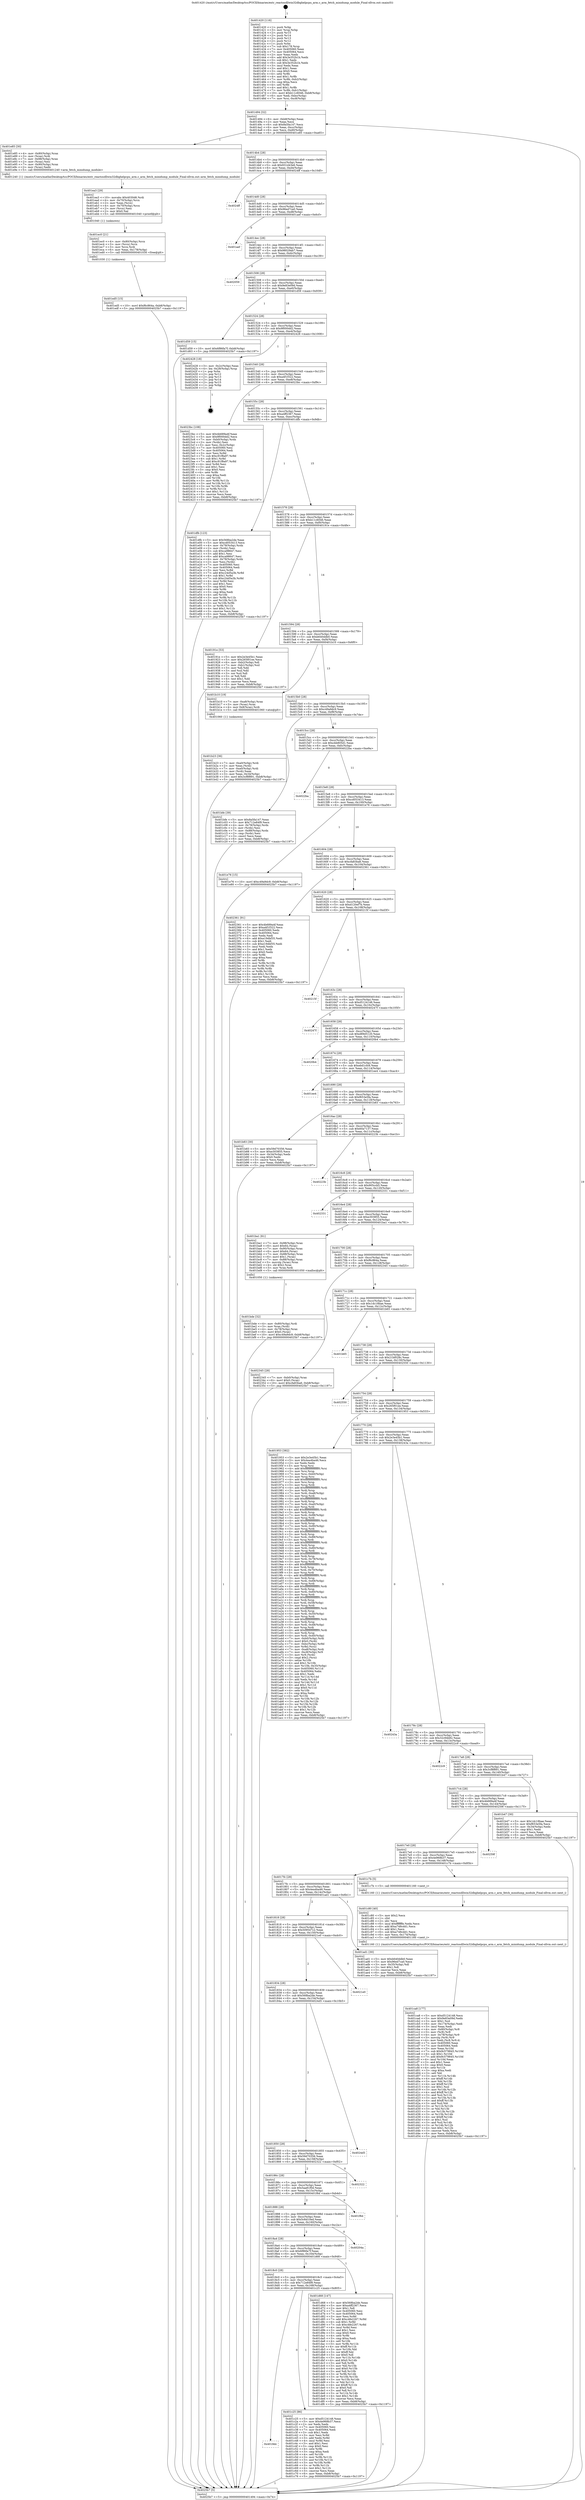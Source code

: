 digraph "0x401420" {
  label = "0x401420 (/mnt/c/Users/mathe/Desktop/tcc/POCII/binaries/extr_reactosdllwin32dbghelpcpu_arm.c_arm_fetch_minidump_module_Final-ollvm.out::main(0))"
  labelloc = "t"
  node[shape=record]

  Entry [label="",width=0.3,height=0.3,shape=circle,fillcolor=black,style=filled]
  "0x401494" [label="{
     0x401494 [32]\l
     | [instrs]\l
     &nbsp;&nbsp;0x401494 \<+6\>: mov -0xb8(%rbp),%eax\l
     &nbsp;&nbsp;0x40149a \<+2\>: mov %eax,%ecx\l
     &nbsp;&nbsp;0x40149c \<+6\>: sub $0x8a5fa147,%ecx\l
     &nbsp;&nbsp;0x4014a2 \<+6\>: mov %eax,-0xcc(%rbp)\l
     &nbsp;&nbsp;0x4014a8 \<+6\>: mov %ecx,-0xd0(%rbp)\l
     &nbsp;&nbsp;0x4014ae \<+6\>: je 0000000000401e85 \<main+0xa65\>\l
  }"]
  "0x401e85" [label="{
     0x401e85 [30]\l
     | [instrs]\l
     &nbsp;&nbsp;0x401e85 \<+4\>: mov -0x80(%rbp),%rax\l
     &nbsp;&nbsp;0x401e89 \<+3\>: mov (%rax),%rdi\l
     &nbsp;&nbsp;0x401e8c \<+7\>: mov -0x98(%rbp),%rax\l
     &nbsp;&nbsp;0x401e93 \<+2\>: mov (%rax),%esi\l
     &nbsp;&nbsp;0x401e95 \<+7\>: mov -0x90(%rbp),%rax\l
     &nbsp;&nbsp;0x401e9c \<+2\>: mov (%rax),%edx\l
     &nbsp;&nbsp;0x401e9e \<+5\>: call 0000000000401240 \<arm_fetch_minidump_module\>\l
     | [calls]\l
     &nbsp;&nbsp;0x401240 \{1\} (/mnt/c/Users/mathe/Desktop/tcc/POCII/binaries/extr_reactosdllwin32dbghelpcpu_arm.c_arm_fetch_minidump_module_Final-ollvm.out::arm_fetch_minidump_module)\l
  }"]
  "0x4014b4" [label="{
     0x4014b4 [28]\l
     | [instrs]\l
     &nbsp;&nbsp;0x4014b4 \<+5\>: jmp 00000000004014b9 \<main+0x99\>\l
     &nbsp;&nbsp;0x4014b9 \<+6\>: mov -0xcc(%rbp),%eax\l
     &nbsp;&nbsp;0x4014bf \<+5\>: sub $0x931d43e6,%eax\l
     &nbsp;&nbsp;0x4014c4 \<+6\>: mov %eax,-0xd4(%rbp)\l
     &nbsp;&nbsp;0x4014ca \<+6\>: je 00000000004024ff \<main+0x10df\>\l
  }"]
  Exit [label="",width=0.3,height=0.3,shape=circle,fillcolor=black,style=filled,peripheries=2]
  "0x4024ff" [label="{
     0x4024ff\l
  }", style=dashed]
  "0x4014d0" [label="{
     0x4014d0 [28]\l
     | [instrs]\l
     &nbsp;&nbsp;0x4014d0 \<+5\>: jmp 00000000004014d5 \<main+0xb5\>\l
     &nbsp;&nbsp;0x4014d5 \<+6\>: mov -0xcc(%rbp),%eax\l
     &nbsp;&nbsp;0x4014db \<+5\>: sub $0x96ed7ca0,%eax\l
     &nbsp;&nbsp;0x4014e0 \<+6\>: mov %eax,-0xd8(%rbp)\l
     &nbsp;&nbsp;0x4014e6 \<+6\>: je 0000000000401aef \<main+0x6cf\>\l
  }"]
  "0x401ed5" [label="{
     0x401ed5 [15]\l
     | [instrs]\l
     &nbsp;&nbsp;0x401ed5 \<+10\>: movl $0xf6c864a,-0xb8(%rbp)\l
     &nbsp;&nbsp;0x401edf \<+5\>: jmp 00000000004025b7 \<main+0x1197\>\l
  }"]
  "0x401aef" [label="{
     0x401aef\l
  }", style=dashed]
  "0x4014ec" [label="{
     0x4014ec [28]\l
     | [instrs]\l
     &nbsp;&nbsp;0x4014ec \<+5\>: jmp 00000000004014f1 \<main+0xd1\>\l
     &nbsp;&nbsp;0x4014f1 \<+6\>: mov -0xcc(%rbp),%eax\l
     &nbsp;&nbsp;0x4014f7 \<+5\>: sub $0x98029ab7,%eax\l
     &nbsp;&nbsp;0x4014fc \<+6\>: mov %eax,-0xdc(%rbp)\l
     &nbsp;&nbsp;0x401502 \<+6\>: je 0000000000402059 \<main+0xc39\>\l
  }"]
  "0x401ec0" [label="{
     0x401ec0 [21]\l
     | [instrs]\l
     &nbsp;&nbsp;0x401ec0 \<+4\>: mov -0x80(%rbp),%rcx\l
     &nbsp;&nbsp;0x401ec4 \<+3\>: mov (%rcx),%rcx\l
     &nbsp;&nbsp;0x401ec7 \<+3\>: mov %rcx,%rdi\l
     &nbsp;&nbsp;0x401eca \<+6\>: mov %eax,-0x178(%rbp)\l
     &nbsp;&nbsp;0x401ed0 \<+5\>: call 0000000000401030 \<free@plt\>\l
     | [calls]\l
     &nbsp;&nbsp;0x401030 \{1\} (unknown)\l
  }"]
  "0x402059" [label="{
     0x402059\l
  }", style=dashed]
  "0x401508" [label="{
     0x401508 [28]\l
     | [instrs]\l
     &nbsp;&nbsp;0x401508 \<+5\>: jmp 000000000040150d \<main+0xed\>\l
     &nbsp;&nbsp;0x40150d \<+6\>: mov -0xcc(%rbp),%eax\l
     &nbsp;&nbsp;0x401513 \<+5\>: sub $0x9e83e09d,%eax\l
     &nbsp;&nbsp;0x401518 \<+6\>: mov %eax,-0xe0(%rbp)\l
     &nbsp;&nbsp;0x40151e \<+6\>: je 0000000000401d59 \<main+0x939\>\l
  }"]
  "0x401ea3" [label="{
     0x401ea3 [29]\l
     | [instrs]\l
     &nbsp;&nbsp;0x401ea3 \<+10\>: movabs $0x4030d6,%rdi\l
     &nbsp;&nbsp;0x401ead \<+4\>: mov -0x70(%rbp),%rcx\l
     &nbsp;&nbsp;0x401eb1 \<+2\>: mov %eax,(%rcx)\l
     &nbsp;&nbsp;0x401eb3 \<+4\>: mov -0x70(%rbp),%rcx\l
     &nbsp;&nbsp;0x401eb7 \<+2\>: mov (%rcx),%esi\l
     &nbsp;&nbsp;0x401eb9 \<+2\>: mov $0x0,%al\l
     &nbsp;&nbsp;0x401ebb \<+5\>: call 0000000000401040 \<printf@plt\>\l
     | [calls]\l
     &nbsp;&nbsp;0x401040 \{1\} (unknown)\l
  }"]
  "0x401d59" [label="{
     0x401d59 [15]\l
     | [instrs]\l
     &nbsp;&nbsp;0x401d59 \<+10\>: movl $0x6f86fa7f,-0xb8(%rbp)\l
     &nbsp;&nbsp;0x401d63 \<+5\>: jmp 00000000004025b7 \<main+0x1197\>\l
  }"]
  "0x401524" [label="{
     0x401524 [28]\l
     | [instrs]\l
     &nbsp;&nbsp;0x401524 \<+5\>: jmp 0000000000401529 \<main+0x109\>\l
     &nbsp;&nbsp;0x401529 \<+6\>: mov -0xcc(%rbp),%eax\l
     &nbsp;&nbsp;0x40152f \<+5\>: sub $0x9f000dd2,%eax\l
     &nbsp;&nbsp;0x401534 \<+6\>: mov %eax,-0xe4(%rbp)\l
     &nbsp;&nbsp;0x40153a \<+6\>: je 0000000000402428 \<main+0x1008\>\l
  }"]
  "0x401ca8" [label="{
     0x401ca8 [177]\l
     | [instrs]\l
     &nbsp;&nbsp;0x401ca8 \<+5\>: mov $0xd5124148,%ecx\l
     &nbsp;&nbsp;0x401cad \<+5\>: mov $0x9e83e09d,%edx\l
     &nbsp;&nbsp;0x401cb2 \<+3\>: mov $0x1,%sil\l
     &nbsp;&nbsp;0x401cb5 \<+6\>: mov -0x174(%rbp),%edi\l
     &nbsp;&nbsp;0x401cbb \<+3\>: imul %eax,%edi\l
     &nbsp;&nbsp;0x401cbe \<+4\>: mov -0x80(%rbp),%r8\l
     &nbsp;&nbsp;0x401cc2 \<+3\>: mov (%r8),%r8\l
     &nbsp;&nbsp;0x401cc5 \<+4\>: mov -0x78(%rbp),%r9\l
     &nbsp;&nbsp;0x401cc9 \<+3\>: movslq (%r9),%r9\l
     &nbsp;&nbsp;0x401ccc \<+4\>: mov %edi,(%r8,%r9,4)\l
     &nbsp;&nbsp;0x401cd0 \<+7\>: mov 0x405060,%eax\l
     &nbsp;&nbsp;0x401cd7 \<+7\>: mov 0x405064,%edi\l
     &nbsp;&nbsp;0x401cde \<+3\>: mov %eax,%r10d\l
     &nbsp;&nbsp;0x401ce1 \<+7\>: sub $0x9c579845,%r10d\l
     &nbsp;&nbsp;0x401ce8 \<+4\>: sub $0x1,%r10d\l
     &nbsp;&nbsp;0x401cec \<+7\>: add $0x9c579845,%r10d\l
     &nbsp;&nbsp;0x401cf3 \<+4\>: imul %r10d,%eax\l
     &nbsp;&nbsp;0x401cf7 \<+3\>: and $0x1,%eax\l
     &nbsp;&nbsp;0x401cfa \<+3\>: cmp $0x0,%eax\l
     &nbsp;&nbsp;0x401cfd \<+4\>: sete %r11b\l
     &nbsp;&nbsp;0x401d01 \<+3\>: cmp $0xa,%edi\l
     &nbsp;&nbsp;0x401d04 \<+3\>: setl %bl\l
     &nbsp;&nbsp;0x401d07 \<+3\>: mov %r11b,%r14b\l
     &nbsp;&nbsp;0x401d0a \<+4\>: xor $0xff,%r14b\l
     &nbsp;&nbsp;0x401d0e \<+3\>: mov %bl,%r15b\l
     &nbsp;&nbsp;0x401d11 \<+4\>: xor $0xff,%r15b\l
     &nbsp;&nbsp;0x401d15 \<+4\>: xor $0x1,%sil\l
     &nbsp;&nbsp;0x401d19 \<+3\>: mov %r14b,%r12b\l
     &nbsp;&nbsp;0x401d1c \<+4\>: and $0xff,%r12b\l
     &nbsp;&nbsp;0x401d20 \<+3\>: and %sil,%r11b\l
     &nbsp;&nbsp;0x401d23 \<+3\>: mov %r15b,%r13b\l
     &nbsp;&nbsp;0x401d26 \<+4\>: and $0xff,%r13b\l
     &nbsp;&nbsp;0x401d2a \<+3\>: and %sil,%bl\l
     &nbsp;&nbsp;0x401d2d \<+3\>: or %r11b,%r12b\l
     &nbsp;&nbsp;0x401d30 \<+3\>: or %bl,%r13b\l
     &nbsp;&nbsp;0x401d33 \<+3\>: xor %r13b,%r12b\l
     &nbsp;&nbsp;0x401d36 \<+3\>: or %r15b,%r14b\l
     &nbsp;&nbsp;0x401d39 \<+4\>: xor $0xff,%r14b\l
     &nbsp;&nbsp;0x401d3d \<+4\>: or $0x1,%sil\l
     &nbsp;&nbsp;0x401d41 \<+3\>: and %sil,%r14b\l
     &nbsp;&nbsp;0x401d44 \<+3\>: or %r14b,%r12b\l
     &nbsp;&nbsp;0x401d47 \<+4\>: test $0x1,%r12b\l
     &nbsp;&nbsp;0x401d4b \<+3\>: cmovne %edx,%ecx\l
     &nbsp;&nbsp;0x401d4e \<+6\>: mov %ecx,-0xb8(%rbp)\l
     &nbsp;&nbsp;0x401d54 \<+5\>: jmp 00000000004025b7 \<main+0x1197\>\l
  }"]
  "0x402428" [label="{
     0x402428 [18]\l
     | [instrs]\l
     &nbsp;&nbsp;0x402428 \<+3\>: mov -0x2c(%rbp),%eax\l
     &nbsp;&nbsp;0x40242b \<+4\>: lea -0x28(%rbp),%rsp\l
     &nbsp;&nbsp;0x40242f \<+1\>: pop %rbx\l
     &nbsp;&nbsp;0x402430 \<+2\>: pop %r12\l
     &nbsp;&nbsp;0x402432 \<+2\>: pop %r13\l
     &nbsp;&nbsp;0x402434 \<+2\>: pop %r14\l
     &nbsp;&nbsp;0x402436 \<+2\>: pop %r15\l
     &nbsp;&nbsp;0x402438 \<+1\>: pop %rbp\l
     &nbsp;&nbsp;0x402439 \<+1\>: ret\l
  }"]
  "0x401540" [label="{
     0x401540 [28]\l
     | [instrs]\l
     &nbsp;&nbsp;0x401540 \<+5\>: jmp 0000000000401545 \<main+0x125\>\l
     &nbsp;&nbsp;0x401545 \<+6\>: mov -0xcc(%rbp),%eax\l
     &nbsp;&nbsp;0x40154b \<+5\>: sub $0xa4f1f322,%eax\l
     &nbsp;&nbsp;0x401550 \<+6\>: mov %eax,-0xe8(%rbp)\l
     &nbsp;&nbsp;0x401556 \<+6\>: je 00000000004023bc \<main+0xf9c\>\l
  }"]
  "0x401c80" [label="{
     0x401c80 [40]\l
     | [instrs]\l
     &nbsp;&nbsp;0x401c80 \<+5\>: mov $0x2,%ecx\l
     &nbsp;&nbsp;0x401c85 \<+1\>: cltd\l
     &nbsp;&nbsp;0x401c86 \<+2\>: idiv %ecx\l
     &nbsp;&nbsp;0x401c88 \<+6\>: imul $0xfffffffe,%edx,%ecx\l
     &nbsp;&nbsp;0x401c8e \<+6\>: add $0xa748cdd1,%ecx\l
     &nbsp;&nbsp;0x401c94 \<+3\>: add $0x1,%ecx\l
     &nbsp;&nbsp;0x401c97 \<+6\>: sub $0xa748cdd1,%ecx\l
     &nbsp;&nbsp;0x401c9d \<+6\>: mov %ecx,-0x174(%rbp)\l
     &nbsp;&nbsp;0x401ca3 \<+5\>: call 0000000000401160 \<next_i\>\l
     | [calls]\l
     &nbsp;&nbsp;0x401160 \{1\} (/mnt/c/Users/mathe/Desktop/tcc/POCII/binaries/extr_reactosdllwin32dbghelpcpu_arm.c_arm_fetch_minidump_module_Final-ollvm.out::next_i)\l
  }"]
  "0x4023bc" [label="{
     0x4023bc [108]\l
     | [instrs]\l
     &nbsp;&nbsp;0x4023bc \<+5\>: mov $0x4b689a4f,%eax\l
     &nbsp;&nbsp;0x4023c1 \<+5\>: mov $0x9f000dd2,%ecx\l
     &nbsp;&nbsp;0x4023c6 \<+7\>: mov -0xb0(%rbp),%rdx\l
     &nbsp;&nbsp;0x4023cd \<+2\>: mov (%rdx),%esi\l
     &nbsp;&nbsp;0x4023cf \<+3\>: mov %esi,-0x2c(%rbp)\l
     &nbsp;&nbsp;0x4023d2 \<+7\>: mov 0x405060,%esi\l
     &nbsp;&nbsp;0x4023d9 \<+7\>: mov 0x405064,%edi\l
     &nbsp;&nbsp;0x4023e0 \<+3\>: mov %esi,%r8d\l
     &nbsp;&nbsp;0x4023e3 \<+7\>: sub $0xc91f8a97,%r8d\l
     &nbsp;&nbsp;0x4023ea \<+4\>: sub $0x1,%r8d\l
     &nbsp;&nbsp;0x4023ee \<+7\>: add $0xc91f8a97,%r8d\l
     &nbsp;&nbsp;0x4023f5 \<+4\>: imul %r8d,%esi\l
     &nbsp;&nbsp;0x4023f9 \<+3\>: and $0x1,%esi\l
     &nbsp;&nbsp;0x4023fc \<+3\>: cmp $0x0,%esi\l
     &nbsp;&nbsp;0x4023ff \<+4\>: sete %r9b\l
     &nbsp;&nbsp;0x402403 \<+3\>: cmp $0xa,%edi\l
     &nbsp;&nbsp;0x402406 \<+4\>: setl %r10b\l
     &nbsp;&nbsp;0x40240a \<+3\>: mov %r9b,%r11b\l
     &nbsp;&nbsp;0x40240d \<+3\>: and %r10b,%r11b\l
     &nbsp;&nbsp;0x402410 \<+3\>: xor %r10b,%r9b\l
     &nbsp;&nbsp;0x402413 \<+3\>: or %r9b,%r11b\l
     &nbsp;&nbsp;0x402416 \<+4\>: test $0x1,%r11b\l
     &nbsp;&nbsp;0x40241a \<+3\>: cmovne %ecx,%eax\l
     &nbsp;&nbsp;0x40241d \<+6\>: mov %eax,-0xb8(%rbp)\l
     &nbsp;&nbsp;0x402423 \<+5\>: jmp 00000000004025b7 \<main+0x1197\>\l
  }"]
  "0x40155c" [label="{
     0x40155c [28]\l
     | [instrs]\l
     &nbsp;&nbsp;0x40155c \<+5\>: jmp 0000000000401561 \<main+0x141\>\l
     &nbsp;&nbsp;0x401561 \<+6\>: mov -0xcc(%rbp),%eax\l
     &nbsp;&nbsp;0x401567 \<+5\>: sub $0xa4ff2367,%eax\l
     &nbsp;&nbsp;0x40156c \<+6\>: mov %eax,-0xec(%rbp)\l
     &nbsp;&nbsp;0x401572 \<+6\>: je 0000000000401dfb \<main+0x9db\>\l
  }"]
  "0x4018dc" [label="{
     0x4018dc\l
  }", style=dashed]
  "0x401dfb" [label="{
     0x401dfb [123]\l
     | [instrs]\l
     &nbsp;&nbsp;0x401dfb \<+5\>: mov $0x568ba2de,%eax\l
     &nbsp;&nbsp;0x401e00 \<+5\>: mov $0xcd053413,%ecx\l
     &nbsp;&nbsp;0x401e05 \<+4\>: mov -0x78(%rbp),%rdx\l
     &nbsp;&nbsp;0x401e09 \<+2\>: mov (%rdx),%esi\l
     &nbsp;&nbsp;0x401e0b \<+6\>: sub $0xca98647,%esi\l
     &nbsp;&nbsp;0x401e11 \<+3\>: add $0x1,%esi\l
     &nbsp;&nbsp;0x401e14 \<+6\>: add $0xca98647,%esi\l
     &nbsp;&nbsp;0x401e1a \<+4\>: mov -0x78(%rbp),%rdx\l
     &nbsp;&nbsp;0x401e1e \<+2\>: mov %esi,(%rdx)\l
     &nbsp;&nbsp;0x401e20 \<+7\>: mov 0x405060,%esi\l
     &nbsp;&nbsp;0x401e27 \<+7\>: mov 0x405064,%edi\l
     &nbsp;&nbsp;0x401e2e \<+3\>: mov %esi,%r8d\l
     &nbsp;&nbsp;0x401e31 \<+7\>: add $0xc24d5a3b,%r8d\l
     &nbsp;&nbsp;0x401e38 \<+4\>: sub $0x1,%r8d\l
     &nbsp;&nbsp;0x401e3c \<+7\>: sub $0xc24d5a3b,%r8d\l
     &nbsp;&nbsp;0x401e43 \<+4\>: imul %r8d,%esi\l
     &nbsp;&nbsp;0x401e47 \<+3\>: and $0x1,%esi\l
     &nbsp;&nbsp;0x401e4a \<+3\>: cmp $0x0,%esi\l
     &nbsp;&nbsp;0x401e4d \<+4\>: sete %r9b\l
     &nbsp;&nbsp;0x401e51 \<+3\>: cmp $0xa,%edi\l
     &nbsp;&nbsp;0x401e54 \<+4\>: setl %r10b\l
     &nbsp;&nbsp;0x401e58 \<+3\>: mov %r9b,%r11b\l
     &nbsp;&nbsp;0x401e5b \<+3\>: and %r10b,%r11b\l
     &nbsp;&nbsp;0x401e5e \<+3\>: xor %r10b,%r9b\l
     &nbsp;&nbsp;0x401e61 \<+3\>: or %r9b,%r11b\l
     &nbsp;&nbsp;0x401e64 \<+4\>: test $0x1,%r11b\l
     &nbsp;&nbsp;0x401e68 \<+3\>: cmovne %ecx,%eax\l
     &nbsp;&nbsp;0x401e6b \<+6\>: mov %eax,-0xb8(%rbp)\l
     &nbsp;&nbsp;0x401e71 \<+5\>: jmp 00000000004025b7 \<main+0x1197\>\l
  }"]
  "0x401578" [label="{
     0x401578 [28]\l
     | [instrs]\l
     &nbsp;&nbsp;0x401578 \<+5\>: jmp 000000000040157d \<main+0x15d\>\l
     &nbsp;&nbsp;0x40157d \<+6\>: mov -0xcc(%rbp),%eax\l
     &nbsp;&nbsp;0x401583 \<+5\>: sub $0xb11c6046,%eax\l
     &nbsp;&nbsp;0x401588 \<+6\>: mov %eax,-0xf0(%rbp)\l
     &nbsp;&nbsp;0x40158e \<+6\>: je 000000000040191e \<main+0x4fe\>\l
  }"]
  "0x401c25" [label="{
     0x401c25 [86]\l
     | [instrs]\l
     &nbsp;&nbsp;0x401c25 \<+5\>: mov $0xd5124148,%eax\l
     &nbsp;&nbsp;0x401c2a \<+5\>: mov $0x4e968b37,%ecx\l
     &nbsp;&nbsp;0x401c2f \<+2\>: xor %edx,%edx\l
     &nbsp;&nbsp;0x401c31 \<+7\>: mov 0x405060,%esi\l
     &nbsp;&nbsp;0x401c38 \<+7\>: mov 0x405064,%edi\l
     &nbsp;&nbsp;0x401c3f \<+3\>: sub $0x1,%edx\l
     &nbsp;&nbsp;0x401c42 \<+3\>: mov %esi,%r8d\l
     &nbsp;&nbsp;0x401c45 \<+3\>: add %edx,%r8d\l
     &nbsp;&nbsp;0x401c48 \<+4\>: imul %r8d,%esi\l
     &nbsp;&nbsp;0x401c4c \<+3\>: and $0x1,%esi\l
     &nbsp;&nbsp;0x401c4f \<+3\>: cmp $0x0,%esi\l
     &nbsp;&nbsp;0x401c52 \<+4\>: sete %r9b\l
     &nbsp;&nbsp;0x401c56 \<+3\>: cmp $0xa,%edi\l
     &nbsp;&nbsp;0x401c59 \<+4\>: setl %r10b\l
     &nbsp;&nbsp;0x401c5d \<+3\>: mov %r9b,%r11b\l
     &nbsp;&nbsp;0x401c60 \<+3\>: and %r10b,%r11b\l
     &nbsp;&nbsp;0x401c63 \<+3\>: xor %r10b,%r9b\l
     &nbsp;&nbsp;0x401c66 \<+3\>: or %r9b,%r11b\l
     &nbsp;&nbsp;0x401c69 \<+4\>: test $0x1,%r11b\l
     &nbsp;&nbsp;0x401c6d \<+3\>: cmovne %ecx,%eax\l
     &nbsp;&nbsp;0x401c70 \<+6\>: mov %eax,-0xb8(%rbp)\l
     &nbsp;&nbsp;0x401c76 \<+5\>: jmp 00000000004025b7 \<main+0x1197\>\l
  }"]
  "0x40191e" [label="{
     0x40191e [53]\l
     | [instrs]\l
     &nbsp;&nbsp;0x40191e \<+5\>: mov $0x2e3e45b1,%eax\l
     &nbsp;&nbsp;0x401923 \<+5\>: mov $0x265f01ee,%ecx\l
     &nbsp;&nbsp;0x401928 \<+6\>: mov -0xb2(%rbp),%dl\l
     &nbsp;&nbsp;0x40192e \<+7\>: mov -0xb1(%rbp),%sil\l
     &nbsp;&nbsp;0x401935 \<+3\>: mov %dl,%dil\l
     &nbsp;&nbsp;0x401938 \<+3\>: and %sil,%dil\l
     &nbsp;&nbsp;0x40193b \<+3\>: xor %sil,%dl\l
     &nbsp;&nbsp;0x40193e \<+3\>: or %dl,%dil\l
     &nbsp;&nbsp;0x401941 \<+4\>: test $0x1,%dil\l
     &nbsp;&nbsp;0x401945 \<+3\>: cmovne %ecx,%eax\l
     &nbsp;&nbsp;0x401948 \<+6\>: mov %eax,-0xb8(%rbp)\l
     &nbsp;&nbsp;0x40194e \<+5\>: jmp 00000000004025b7 \<main+0x1197\>\l
  }"]
  "0x401594" [label="{
     0x401594 [28]\l
     | [instrs]\l
     &nbsp;&nbsp;0x401594 \<+5\>: jmp 0000000000401599 \<main+0x179\>\l
     &nbsp;&nbsp;0x401599 \<+6\>: mov -0xcc(%rbp),%eax\l
     &nbsp;&nbsp;0x40159f \<+5\>: sub $0xb640ddb0,%eax\l
     &nbsp;&nbsp;0x4015a4 \<+6\>: mov %eax,-0xf4(%rbp)\l
     &nbsp;&nbsp;0x4015aa \<+6\>: je 0000000000401b10 \<main+0x6f0\>\l
  }"]
  "0x4025b7" [label="{
     0x4025b7 [5]\l
     | [instrs]\l
     &nbsp;&nbsp;0x4025b7 \<+5\>: jmp 0000000000401494 \<main+0x74\>\l
  }"]
  "0x401420" [label="{
     0x401420 [116]\l
     | [instrs]\l
     &nbsp;&nbsp;0x401420 \<+1\>: push %rbp\l
     &nbsp;&nbsp;0x401421 \<+3\>: mov %rsp,%rbp\l
     &nbsp;&nbsp;0x401424 \<+2\>: push %r15\l
     &nbsp;&nbsp;0x401426 \<+2\>: push %r14\l
     &nbsp;&nbsp;0x401428 \<+2\>: push %r13\l
     &nbsp;&nbsp;0x40142a \<+2\>: push %r12\l
     &nbsp;&nbsp;0x40142c \<+1\>: push %rbx\l
     &nbsp;&nbsp;0x40142d \<+7\>: sub $0x178,%rsp\l
     &nbsp;&nbsp;0x401434 \<+7\>: mov 0x405060,%eax\l
     &nbsp;&nbsp;0x40143b \<+7\>: mov 0x405064,%ecx\l
     &nbsp;&nbsp;0x401442 \<+2\>: mov %eax,%edx\l
     &nbsp;&nbsp;0x401444 \<+6\>: add $0x3e352b1b,%edx\l
     &nbsp;&nbsp;0x40144a \<+3\>: sub $0x1,%edx\l
     &nbsp;&nbsp;0x40144d \<+6\>: sub $0x3e352b1b,%edx\l
     &nbsp;&nbsp;0x401453 \<+3\>: imul %edx,%eax\l
     &nbsp;&nbsp;0x401456 \<+3\>: and $0x1,%eax\l
     &nbsp;&nbsp;0x401459 \<+3\>: cmp $0x0,%eax\l
     &nbsp;&nbsp;0x40145c \<+4\>: sete %r8b\l
     &nbsp;&nbsp;0x401460 \<+4\>: and $0x1,%r8b\l
     &nbsp;&nbsp;0x401464 \<+7\>: mov %r8b,-0xb2(%rbp)\l
     &nbsp;&nbsp;0x40146b \<+3\>: cmp $0xa,%ecx\l
     &nbsp;&nbsp;0x40146e \<+4\>: setl %r8b\l
     &nbsp;&nbsp;0x401472 \<+4\>: and $0x1,%r8b\l
     &nbsp;&nbsp;0x401476 \<+7\>: mov %r8b,-0xb1(%rbp)\l
     &nbsp;&nbsp;0x40147d \<+10\>: movl $0xb11c6046,-0xb8(%rbp)\l
     &nbsp;&nbsp;0x401487 \<+6\>: mov %edi,-0xbc(%rbp)\l
     &nbsp;&nbsp;0x40148d \<+7\>: mov %rsi,-0xc8(%rbp)\l
  }"]
  "0x4018c0" [label="{
     0x4018c0 [28]\l
     | [instrs]\l
     &nbsp;&nbsp;0x4018c0 \<+5\>: jmp 00000000004018c5 \<main+0x4a5\>\l
     &nbsp;&nbsp;0x4018c5 \<+6\>: mov -0xcc(%rbp),%eax\l
     &nbsp;&nbsp;0x4018cb \<+5\>: sub $0x712e84f9,%eax\l
     &nbsp;&nbsp;0x4018d0 \<+6\>: mov %eax,-0x168(%rbp)\l
     &nbsp;&nbsp;0x4018d6 \<+6\>: je 0000000000401c25 \<main+0x805\>\l
  }"]
  "0x401b10" [label="{
     0x401b10 [19]\l
     | [instrs]\l
     &nbsp;&nbsp;0x401b10 \<+7\>: mov -0xa8(%rbp),%rax\l
     &nbsp;&nbsp;0x401b17 \<+3\>: mov (%rax),%rax\l
     &nbsp;&nbsp;0x401b1a \<+4\>: mov 0x8(%rax),%rdi\l
     &nbsp;&nbsp;0x401b1e \<+5\>: call 0000000000401060 \<atoi@plt\>\l
     | [calls]\l
     &nbsp;&nbsp;0x401060 \{1\} (unknown)\l
  }"]
  "0x4015b0" [label="{
     0x4015b0 [28]\l
     | [instrs]\l
     &nbsp;&nbsp;0x4015b0 \<+5\>: jmp 00000000004015b5 \<main+0x195\>\l
     &nbsp;&nbsp;0x4015b5 \<+6\>: mov -0xcc(%rbp),%eax\l
     &nbsp;&nbsp;0x4015bb \<+5\>: sub $0xc49a9dc9,%eax\l
     &nbsp;&nbsp;0x4015c0 \<+6\>: mov %eax,-0xf8(%rbp)\l
     &nbsp;&nbsp;0x4015c6 \<+6\>: je 0000000000401bfe \<main+0x7de\>\l
  }"]
  "0x401d68" [label="{
     0x401d68 [147]\l
     | [instrs]\l
     &nbsp;&nbsp;0x401d68 \<+5\>: mov $0x568ba2de,%eax\l
     &nbsp;&nbsp;0x401d6d \<+5\>: mov $0xa4ff2367,%ecx\l
     &nbsp;&nbsp;0x401d72 \<+2\>: mov $0x1,%dl\l
     &nbsp;&nbsp;0x401d74 \<+7\>: mov 0x405060,%esi\l
     &nbsp;&nbsp;0x401d7b \<+7\>: mov 0x405064,%edi\l
     &nbsp;&nbsp;0x401d82 \<+3\>: mov %esi,%r8d\l
     &nbsp;&nbsp;0x401d85 \<+7\>: add $0xc4fe2267,%r8d\l
     &nbsp;&nbsp;0x401d8c \<+4\>: sub $0x1,%r8d\l
     &nbsp;&nbsp;0x401d90 \<+7\>: sub $0xc4fe2267,%r8d\l
     &nbsp;&nbsp;0x401d97 \<+4\>: imul %r8d,%esi\l
     &nbsp;&nbsp;0x401d9b \<+3\>: and $0x1,%esi\l
     &nbsp;&nbsp;0x401d9e \<+3\>: cmp $0x0,%esi\l
     &nbsp;&nbsp;0x401da1 \<+4\>: sete %r9b\l
     &nbsp;&nbsp;0x401da5 \<+3\>: cmp $0xa,%edi\l
     &nbsp;&nbsp;0x401da8 \<+4\>: setl %r10b\l
     &nbsp;&nbsp;0x401dac \<+3\>: mov %r9b,%r11b\l
     &nbsp;&nbsp;0x401daf \<+4\>: xor $0xff,%r11b\l
     &nbsp;&nbsp;0x401db3 \<+3\>: mov %r10b,%bl\l
     &nbsp;&nbsp;0x401db6 \<+3\>: xor $0xff,%bl\l
     &nbsp;&nbsp;0x401db9 \<+3\>: xor $0x0,%dl\l
     &nbsp;&nbsp;0x401dbc \<+3\>: mov %r11b,%r14b\l
     &nbsp;&nbsp;0x401dbf \<+4\>: and $0x0,%r14b\l
     &nbsp;&nbsp;0x401dc3 \<+3\>: and %dl,%r9b\l
     &nbsp;&nbsp;0x401dc6 \<+3\>: mov %bl,%r15b\l
     &nbsp;&nbsp;0x401dc9 \<+4\>: and $0x0,%r15b\l
     &nbsp;&nbsp;0x401dcd \<+3\>: and %dl,%r10b\l
     &nbsp;&nbsp;0x401dd0 \<+3\>: or %r9b,%r14b\l
     &nbsp;&nbsp;0x401dd3 \<+3\>: or %r10b,%r15b\l
     &nbsp;&nbsp;0x401dd6 \<+3\>: xor %r15b,%r14b\l
     &nbsp;&nbsp;0x401dd9 \<+3\>: or %bl,%r11b\l
     &nbsp;&nbsp;0x401ddc \<+4\>: xor $0xff,%r11b\l
     &nbsp;&nbsp;0x401de0 \<+3\>: or $0x0,%dl\l
     &nbsp;&nbsp;0x401de3 \<+3\>: and %dl,%r11b\l
     &nbsp;&nbsp;0x401de6 \<+3\>: or %r11b,%r14b\l
     &nbsp;&nbsp;0x401de9 \<+4\>: test $0x1,%r14b\l
     &nbsp;&nbsp;0x401ded \<+3\>: cmovne %ecx,%eax\l
     &nbsp;&nbsp;0x401df0 \<+6\>: mov %eax,-0xb8(%rbp)\l
     &nbsp;&nbsp;0x401df6 \<+5\>: jmp 00000000004025b7 \<main+0x1197\>\l
  }"]
  "0x401bfe" [label="{
     0x401bfe [39]\l
     | [instrs]\l
     &nbsp;&nbsp;0x401bfe \<+5\>: mov $0x8a5fa147,%eax\l
     &nbsp;&nbsp;0x401c03 \<+5\>: mov $0x712e84f9,%ecx\l
     &nbsp;&nbsp;0x401c08 \<+4\>: mov -0x78(%rbp),%rdx\l
     &nbsp;&nbsp;0x401c0c \<+2\>: mov (%rdx),%esi\l
     &nbsp;&nbsp;0x401c0e \<+7\>: mov -0x88(%rbp),%rdx\l
     &nbsp;&nbsp;0x401c15 \<+2\>: cmp (%rdx),%esi\l
     &nbsp;&nbsp;0x401c17 \<+3\>: cmovl %ecx,%eax\l
     &nbsp;&nbsp;0x401c1a \<+6\>: mov %eax,-0xb8(%rbp)\l
     &nbsp;&nbsp;0x401c20 \<+5\>: jmp 00000000004025b7 \<main+0x1197\>\l
  }"]
  "0x4015cc" [label="{
     0x4015cc [28]\l
     | [instrs]\l
     &nbsp;&nbsp;0x4015cc \<+5\>: jmp 00000000004015d1 \<main+0x1b1\>\l
     &nbsp;&nbsp;0x4015d1 \<+6\>: mov -0xcc(%rbp),%eax\l
     &nbsp;&nbsp;0x4015d7 \<+5\>: sub $0xcbb805d1,%eax\l
     &nbsp;&nbsp;0x4015dc \<+6\>: mov %eax,-0xfc(%rbp)\l
     &nbsp;&nbsp;0x4015e2 \<+6\>: je 00000000004022ba \<main+0xe9a\>\l
  }"]
  "0x4018a4" [label="{
     0x4018a4 [28]\l
     | [instrs]\l
     &nbsp;&nbsp;0x4018a4 \<+5\>: jmp 00000000004018a9 \<main+0x489\>\l
     &nbsp;&nbsp;0x4018a9 \<+6\>: mov -0xcc(%rbp),%eax\l
     &nbsp;&nbsp;0x4018af \<+5\>: sub $0x6f86fa7f,%eax\l
     &nbsp;&nbsp;0x4018b4 \<+6\>: mov %eax,-0x164(%rbp)\l
     &nbsp;&nbsp;0x4018ba \<+6\>: je 0000000000401d68 \<main+0x948\>\l
  }"]
  "0x4022ba" [label="{
     0x4022ba\l
  }", style=dashed]
  "0x4015e8" [label="{
     0x4015e8 [28]\l
     | [instrs]\l
     &nbsp;&nbsp;0x4015e8 \<+5\>: jmp 00000000004015ed \<main+0x1cd\>\l
     &nbsp;&nbsp;0x4015ed \<+6\>: mov -0xcc(%rbp),%eax\l
     &nbsp;&nbsp;0x4015f3 \<+5\>: sub $0xcd053413,%eax\l
     &nbsp;&nbsp;0x4015f8 \<+6\>: mov %eax,-0x100(%rbp)\l
     &nbsp;&nbsp;0x4015fe \<+6\>: je 0000000000401e76 \<main+0xa56\>\l
  }"]
  "0x40204a" [label="{
     0x40204a\l
  }", style=dashed]
  "0x401e76" [label="{
     0x401e76 [15]\l
     | [instrs]\l
     &nbsp;&nbsp;0x401e76 \<+10\>: movl $0xc49a9dc9,-0xb8(%rbp)\l
     &nbsp;&nbsp;0x401e80 \<+5\>: jmp 00000000004025b7 \<main+0x1197\>\l
  }"]
  "0x401604" [label="{
     0x401604 [28]\l
     | [instrs]\l
     &nbsp;&nbsp;0x401604 \<+5\>: jmp 0000000000401609 \<main+0x1e9\>\l
     &nbsp;&nbsp;0x401609 \<+6\>: mov -0xcc(%rbp),%eax\l
     &nbsp;&nbsp;0x40160f \<+5\>: sub $0xcfa83ba6,%eax\l
     &nbsp;&nbsp;0x401614 \<+6\>: mov %eax,-0x104(%rbp)\l
     &nbsp;&nbsp;0x40161a \<+6\>: je 0000000000402361 \<main+0xf41\>\l
  }"]
  "0x401888" [label="{
     0x401888 [28]\l
     | [instrs]\l
     &nbsp;&nbsp;0x401888 \<+5\>: jmp 000000000040188d \<main+0x46d\>\l
     &nbsp;&nbsp;0x40188d \<+6\>: mov -0xcc(%rbp),%eax\l
     &nbsp;&nbsp;0x401893 \<+5\>: sub $0x5c6d10ed,%eax\l
     &nbsp;&nbsp;0x401898 \<+6\>: mov %eax,-0x160(%rbp)\l
     &nbsp;&nbsp;0x40189e \<+6\>: je 000000000040204a \<main+0xc2a\>\l
  }"]
  "0x402361" [label="{
     0x402361 [91]\l
     | [instrs]\l
     &nbsp;&nbsp;0x402361 \<+5\>: mov $0x4b689a4f,%eax\l
     &nbsp;&nbsp;0x402366 \<+5\>: mov $0xa4f1f322,%ecx\l
     &nbsp;&nbsp;0x40236b \<+7\>: mov 0x405060,%edx\l
     &nbsp;&nbsp;0x402372 \<+7\>: mov 0x405064,%esi\l
     &nbsp;&nbsp;0x402379 \<+2\>: mov %edx,%edi\l
     &nbsp;&nbsp;0x40237b \<+6\>: add $0xe19dbf35,%edi\l
     &nbsp;&nbsp;0x402381 \<+3\>: sub $0x1,%edi\l
     &nbsp;&nbsp;0x402384 \<+6\>: sub $0xe19dbf35,%edi\l
     &nbsp;&nbsp;0x40238a \<+3\>: imul %edi,%edx\l
     &nbsp;&nbsp;0x40238d \<+3\>: and $0x1,%edx\l
     &nbsp;&nbsp;0x402390 \<+3\>: cmp $0x0,%edx\l
     &nbsp;&nbsp;0x402393 \<+4\>: sete %r8b\l
     &nbsp;&nbsp;0x402397 \<+3\>: cmp $0xa,%esi\l
     &nbsp;&nbsp;0x40239a \<+4\>: setl %r9b\l
     &nbsp;&nbsp;0x40239e \<+3\>: mov %r8b,%r10b\l
     &nbsp;&nbsp;0x4023a1 \<+3\>: and %r9b,%r10b\l
     &nbsp;&nbsp;0x4023a4 \<+3\>: xor %r9b,%r8b\l
     &nbsp;&nbsp;0x4023a7 \<+3\>: or %r8b,%r10b\l
     &nbsp;&nbsp;0x4023aa \<+4\>: test $0x1,%r10b\l
     &nbsp;&nbsp;0x4023ae \<+3\>: cmovne %ecx,%eax\l
     &nbsp;&nbsp;0x4023b1 \<+6\>: mov %eax,-0xb8(%rbp)\l
     &nbsp;&nbsp;0x4023b7 \<+5\>: jmp 00000000004025b7 \<main+0x1197\>\l
  }"]
  "0x401620" [label="{
     0x401620 [28]\l
     | [instrs]\l
     &nbsp;&nbsp;0x401620 \<+5\>: jmp 0000000000401625 \<main+0x205\>\l
     &nbsp;&nbsp;0x401625 \<+6\>: mov -0xcc(%rbp),%eax\l
     &nbsp;&nbsp;0x40162b \<+5\>: sub $0xd120ef7b,%eax\l
     &nbsp;&nbsp;0x401630 \<+6\>: mov %eax,-0x108(%rbp)\l
     &nbsp;&nbsp;0x401636 \<+6\>: je 000000000040215f \<main+0xd3f\>\l
  }"]
  "0x401f6d" [label="{
     0x401f6d\l
  }", style=dashed]
  "0x40215f" [label="{
     0x40215f\l
  }", style=dashed]
  "0x40163c" [label="{
     0x40163c [28]\l
     | [instrs]\l
     &nbsp;&nbsp;0x40163c \<+5\>: jmp 0000000000401641 \<main+0x221\>\l
     &nbsp;&nbsp;0x401641 \<+6\>: mov -0xcc(%rbp),%eax\l
     &nbsp;&nbsp;0x401647 \<+5\>: sub $0xd5124148,%eax\l
     &nbsp;&nbsp;0x40164c \<+6\>: mov %eax,-0x10c(%rbp)\l
     &nbsp;&nbsp;0x401652 \<+6\>: je 000000000040247f \<main+0x105f\>\l
  }"]
  "0x40186c" [label="{
     0x40186c [28]\l
     | [instrs]\l
     &nbsp;&nbsp;0x40186c \<+5\>: jmp 0000000000401871 \<main+0x451\>\l
     &nbsp;&nbsp;0x401871 \<+6\>: mov -0xcc(%rbp),%eax\l
     &nbsp;&nbsp;0x401877 \<+5\>: sub $0x5aa81f0d,%eax\l
     &nbsp;&nbsp;0x40187c \<+6\>: mov %eax,-0x15c(%rbp)\l
     &nbsp;&nbsp;0x401882 \<+6\>: je 0000000000401f6d \<main+0xb4d\>\l
  }"]
  "0x40247f" [label="{
     0x40247f\l
  }", style=dashed]
  "0x401658" [label="{
     0x401658 [28]\l
     | [instrs]\l
     &nbsp;&nbsp;0x401658 \<+5\>: jmp 000000000040165d \<main+0x23d\>\l
     &nbsp;&nbsp;0x40165d \<+6\>: mov -0xcc(%rbp),%eax\l
     &nbsp;&nbsp;0x401663 \<+5\>: sub $0xd89d5120,%eax\l
     &nbsp;&nbsp;0x401668 \<+6\>: mov %eax,-0x110(%rbp)\l
     &nbsp;&nbsp;0x40166e \<+6\>: je 00000000004020b4 \<main+0xc94\>\l
  }"]
  "0x402322" [label="{
     0x402322\l
  }", style=dashed]
  "0x4020b4" [label="{
     0x4020b4\l
  }", style=dashed]
  "0x401674" [label="{
     0x401674 [28]\l
     | [instrs]\l
     &nbsp;&nbsp;0x401674 \<+5\>: jmp 0000000000401679 \<main+0x259\>\l
     &nbsp;&nbsp;0x401679 \<+6\>: mov -0xcc(%rbp),%eax\l
     &nbsp;&nbsp;0x40167f \<+5\>: sub $0xebd1cfc6,%eax\l
     &nbsp;&nbsp;0x401684 \<+6\>: mov %eax,-0x114(%rbp)\l
     &nbsp;&nbsp;0x40168a \<+6\>: je 0000000000401ee4 \<main+0xac4\>\l
  }"]
  "0x401850" [label="{
     0x401850 [28]\l
     | [instrs]\l
     &nbsp;&nbsp;0x401850 \<+5\>: jmp 0000000000401855 \<main+0x435\>\l
     &nbsp;&nbsp;0x401855 \<+6\>: mov -0xcc(%rbp),%eax\l
     &nbsp;&nbsp;0x40185b \<+5\>: sub $0x59d70356,%eax\l
     &nbsp;&nbsp;0x401860 \<+6\>: mov %eax,-0x158(%rbp)\l
     &nbsp;&nbsp;0x401866 \<+6\>: je 0000000000402322 \<main+0xf02\>\l
  }"]
  "0x401ee4" [label="{
     0x401ee4\l
  }", style=dashed]
  "0x401690" [label="{
     0x401690 [28]\l
     | [instrs]\l
     &nbsp;&nbsp;0x401690 \<+5\>: jmp 0000000000401695 \<main+0x275\>\l
     &nbsp;&nbsp;0x401695 \<+6\>: mov -0xcc(%rbp),%eax\l
     &nbsp;&nbsp;0x40169b \<+5\>: sub $0xf653e5fa,%eax\l
     &nbsp;&nbsp;0x4016a0 \<+6\>: mov %eax,-0x118(%rbp)\l
     &nbsp;&nbsp;0x4016a6 \<+6\>: je 0000000000401b83 \<main+0x763\>\l
  }"]
  "0x4024d5" [label="{
     0x4024d5\l
  }", style=dashed]
  "0x401b83" [label="{
     0x401b83 [30]\l
     | [instrs]\l
     &nbsp;&nbsp;0x401b83 \<+5\>: mov $0x59d70356,%eax\l
     &nbsp;&nbsp;0x401b88 \<+5\>: mov $0xe303855,%ecx\l
     &nbsp;&nbsp;0x401b8d \<+3\>: mov -0x34(%rbp),%edx\l
     &nbsp;&nbsp;0x401b90 \<+3\>: cmp $0x0,%edx\l
     &nbsp;&nbsp;0x401b93 \<+3\>: cmove %ecx,%eax\l
     &nbsp;&nbsp;0x401b96 \<+6\>: mov %eax,-0xb8(%rbp)\l
     &nbsp;&nbsp;0x401b9c \<+5\>: jmp 00000000004025b7 \<main+0x1197\>\l
  }"]
  "0x4016ac" [label="{
     0x4016ac [28]\l
     | [instrs]\l
     &nbsp;&nbsp;0x4016ac \<+5\>: jmp 00000000004016b1 \<main+0x291\>\l
     &nbsp;&nbsp;0x4016b1 \<+6\>: mov -0xcc(%rbp),%eax\l
     &nbsp;&nbsp;0x4016b7 \<+5\>: sub $0x60a7137,%eax\l
     &nbsp;&nbsp;0x4016bc \<+6\>: mov %eax,-0x11c(%rbp)\l
     &nbsp;&nbsp;0x4016c2 \<+6\>: je 000000000040223b \<main+0xe1b\>\l
  }"]
  "0x401834" [label="{
     0x401834 [28]\l
     | [instrs]\l
     &nbsp;&nbsp;0x401834 \<+5\>: jmp 0000000000401839 \<main+0x419\>\l
     &nbsp;&nbsp;0x401839 \<+6\>: mov -0xcc(%rbp),%eax\l
     &nbsp;&nbsp;0x40183f \<+5\>: sub $0x568ba2de,%eax\l
     &nbsp;&nbsp;0x401844 \<+6\>: mov %eax,-0x154(%rbp)\l
     &nbsp;&nbsp;0x40184a \<+6\>: je 00000000004024d5 \<main+0x10b5\>\l
  }"]
  "0x40223b" [label="{
     0x40223b\l
  }", style=dashed]
  "0x4016c8" [label="{
     0x4016c8 [28]\l
     | [instrs]\l
     &nbsp;&nbsp;0x4016c8 \<+5\>: jmp 00000000004016cd \<main+0x2ad\>\l
     &nbsp;&nbsp;0x4016cd \<+6\>: mov -0xcc(%rbp),%eax\l
     &nbsp;&nbsp;0x4016d3 \<+5\>: sub $0x905ccb5,%eax\l
     &nbsp;&nbsp;0x4016d8 \<+6\>: mov %eax,-0x120(%rbp)\l
     &nbsp;&nbsp;0x4016de \<+6\>: je 0000000000402331 \<main+0xf11\>\l
  }"]
  "0x4021e0" [label="{
     0x4021e0\l
  }", style=dashed]
  "0x402331" [label="{
     0x402331\l
  }", style=dashed]
  "0x4016e4" [label="{
     0x4016e4 [28]\l
     | [instrs]\l
     &nbsp;&nbsp;0x4016e4 \<+5\>: jmp 00000000004016e9 \<main+0x2c9\>\l
     &nbsp;&nbsp;0x4016e9 \<+6\>: mov -0xcc(%rbp),%eax\l
     &nbsp;&nbsp;0x4016ef \<+5\>: sub $0xe303855,%eax\l
     &nbsp;&nbsp;0x4016f4 \<+6\>: mov %eax,-0x124(%rbp)\l
     &nbsp;&nbsp;0x4016fa \<+6\>: je 0000000000401ba1 \<main+0x781\>\l
  }"]
  "0x401bde" [label="{
     0x401bde [32]\l
     | [instrs]\l
     &nbsp;&nbsp;0x401bde \<+4\>: mov -0x80(%rbp),%rdi\l
     &nbsp;&nbsp;0x401be2 \<+3\>: mov %rax,(%rdi)\l
     &nbsp;&nbsp;0x401be5 \<+4\>: mov -0x78(%rbp),%rax\l
     &nbsp;&nbsp;0x401be9 \<+6\>: movl $0x0,(%rax)\l
     &nbsp;&nbsp;0x401bef \<+10\>: movl $0xc49a9dc9,-0xb8(%rbp)\l
     &nbsp;&nbsp;0x401bf9 \<+5\>: jmp 00000000004025b7 \<main+0x1197\>\l
  }"]
  "0x401ba1" [label="{
     0x401ba1 [61]\l
     | [instrs]\l
     &nbsp;&nbsp;0x401ba1 \<+7\>: mov -0x98(%rbp),%rax\l
     &nbsp;&nbsp;0x401ba8 \<+6\>: movl $0x64,(%rax)\l
     &nbsp;&nbsp;0x401bae \<+7\>: mov -0x90(%rbp),%rax\l
     &nbsp;&nbsp;0x401bb5 \<+6\>: movl $0x64,(%rax)\l
     &nbsp;&nbsp;0x401bbb \<+7\>: mov -0x88(%rbp),%rax\l
     &nbsp;&nbsp;0x401bc2 \<+6\>: movl $0x1,(%rax)\l
     &nbsp;&nbsp;0x401bc8 \<+7\>: mov -0x88(%rbp),%rax\l
     &nbsp;&nbsp;0x401bcf \<+3\>: movslq (%rax),%rax\l
     &nbsp;&nbsp;0x401bd2 \<+4\>: shl $0x2,%rax\l
     &nbsp;&nbsp;0x401bd6 \<+3\>: mov %rax,%rdi\l
     &nbsp;&nbsp;0x401bd9 \<+5\>: call 0000000000401050 \<malloc@plt\>\l
     | [calls]\l
     &nbsp;&nbsp;0x401050 \{1\} (unknown)\l
  }"]
  "0x401700" [label="{
     0x401700 [28]\l
     | [instrs]\l
     &nbsp;&nbsp;0x401700 \<+5\>: jmp 0000000000401705 \<main+0x2e5\>\l
     &nbsp;&nbsp;0x401705 \<+6\>: mov -0xcc(%rbp),%eax\l
     &nbsp;&nbsp;0x40170b \<+5\>: sub $0xf6c864a,%eax\l
     &nbsp;&nbsp;0x401710 \<+6\>: mov %eax,-0x128(%rbp)\l
     &nbsp;&nbsp;0x401716 \<+6\>: je 0000000000402345 \<main+0xf25\>\l
  }"]
  "0x401b23" [label="{
     0x401b23 [36]\l
     | [instrs]\l
     &nbsp;&nbsp;0x401b23 \<+7\>: mov -0xa0(%rbp),%rdi\l
     &nbsp;&nbsp;0x401b2a \<+2\>: mov %eax,(%rdi)\l
     &nbsp;&nbsp;0x401b2c \<+7\>: mov -0xa0(%rbp),%rdi\l
     &nbsp;&nbsp;0x401b33 \<+2\>: mov (%rdi),%eax\l
     &nbsp;&nbsp;0x401b35 \<+3\>: mov %eax,-0x34(%rbp)\l
     &nbsp;&nbsp;0x401b38 \<+10\>: movl $0x3cf8f891,-0xb8(%rbp)\l
     &nbsp;&nbsp;0x401b42 \<+5\>: jmp 00000000004025b7 \<main+0x1197\>\l
  }"]
  "0x402345" [label="{
     0x402345 [28]\l
     | [instrs]\l
     &nbsp;&nbsp;0x402345 \<+7\>: mov -0xb0(%rbp),%rax\l
     &nbsp;&nbsp;0x40234c \<+6\>: movl $0x0,(%rax)\l
     &nbsp;&nbsp;0x402352 \<+10\>: movl $0xcfa83ba6,-0xb8(%rbp)\l
     &nbsp;&nbsp;0x40235c \<+5\>: jmp 00000000004025b7 \<main+0x1197\>\l
  }"]
  "0x40171c" [label="{
     0x40171c [28]\l
     | [instrs]\l
     &nbsp;&nbsp;0x40171c \<+5\>: jmp 0000000000401721 \<main+0x301\>\l
     &nbsp;&nbsp;0x401721 \<+6\>: mov -0xcc(%rbp),%eax\l
     &nbsp;&nbsp;0x401727 \<+5\>: sub $0x1dc18bae,%eax\l
     &nbsp;&nbsp;0x40172c \<+6\>: mov %eax,-0x12c(%rbp)\l
     &nbsp;&nbsp;0x401732 \<+6\>: je 0000000000401b65 \<main+0x745\>\l
  }"]
  "0x401818" [label="{
     0x401818 [28]\l
     | [instrs]\l
     &nbsp;&nbsp;0x401818 \<+5\>: jmp 000000000040181d \<main+0x3fd\>\l
     &nbsp;&nbsp;0x40181d \<+6\>: mov -0xcc(%rbp),%eax\l
     &nbsp;&nbsp;0x401823 \<+5\>: sub $0x509547c2,%eax\l
     &nbsp;&nbsp;0x401828 \<+6\>: mov %eax,-0x150(%rbp)\l
     &nbsp;&nbsp;0x40182e \<+6\>: je 00000000004021e0 \<main+0xdc0\>\l
  }"]
  "0x401b65" [label="{
     0x401b65\l
  }", style=dashed]
  "0x401738" [label="{
     0x401738 [28]\l
     | [instrs]\l
     &nbsp;&nbsp;0x401738 \<+5\>: jmp 000000000040173d \<main+0x31d\>\l
     &nbsp;&nbsp;0x40173d \<+6\>: mov -0xcc(%rbp),%eax\l
     &nbsp;&nbsp;0x401743 \<+5\>: sub $0x21bf028c,%eax\l
     &nbsp;&nbsp;0x401748 \<+6\>: mov %eax,-0x130(%rbp)\l
     &nbsp;&nbsp;0x40174e \<+6\>: je 0000000000402550 \<main+0x1130\>\l
  }"]
  "0x401ad1" [label="{
     0x401ad1 [30]\l
     | [instrs]\l
     &nbsp;&nbsp;0x401ad1 \<+5\>: mov $0xb640ddb0,%eax\l
     &nbsp;&nbsp;0x401ad6 \<+5\>: mov $0x96ed7ca0,%ecx\l
     &nbsp;&nbsp;0x401adb \<+3\>: mov -0x35(%rbp),%dl\l
     &nbsp;&nbsp;0x401ade \<+3\>: test $0x1,%dl\l
     &nbsp;&nbsp;0x401ae1 \<+3\>: cmovne %ecx,%eax\l
     &nbsp;&nbsp;0x401ae4 \<+6\>: mov %eax,-0xb8(%rbp)\l
     &nbsp;&nbsp;0x401aea \<+5\>: jmp 00000000004025b7 \<main+0x1197\>\l
  }"]
  "0x402550" [label="{
     0x402550\l
  }", style=dashed]
  "0x401754" [label="{
     0x401754 [28]\l
     | [instrs]\l
     &nbsp;&nbsp;0x401754 \<+5\>: jmp 0000000000401759 \<main+0x339\>\l
     &nbsp;&nbsp;0x401759 \<+6\>: mov -0xcc(%rbp),%eax\l
     &nbsp;&nbsp;0x40175f \<+5\>: sub $0x265f01ee,%eax\l
     &nbsp;&nbsp;0x401764 \<+6\>: mov %eax,-0x134(%rbp)\l
     &nbsp;&nbsp;0x40176a \<+6\>: je 0000000000401953 \<main+0x533\>\l
  }"]
  "0x4017fc" [label="{
     0x4017fc [28]\l
     | [instrs]\l
     &nbsp;&nbsp;0x4017fc \<+5\>: jmp 0000000000401801 \<main+0x3e1\>\l
     &nbsp;&nbsp;0x401801 \<+6\>: mov -0xcc(%rbp),%eax\l
     &nbsp;&nbsp;0x401807 \<+5\>: sub $0x4ea4ba46,%eax\l
     &nbsp;&nbsp;0x40180c \<+6\>: mov %eax,-0x14c(%rbp)\l
     &nbsp;&nbsp;0x401812 \<+6\>: je 0000000000401ad1 \<main+0x6b1\>\l
  }"]
  "0x401953" [label="{
     0x401953 [382]\l
     | [instrs]\l
     &nbsp;&nbsp;0x401953 \<+5\>: mov $0x2e3e45b1,%eax\l
     &nbsp;&nbsp;0x401958 \<+5\>: mov $0x4ea4ba46,%ecx\l
     &nbsp;&nbsp;0x40195d \<+2\>: xor %edx,%edx\l
     &nbsp;&nbsp;0x40195f \<+3\>: mov %rsp,%rsi\l
     &nbsp;&nbsp;0x401962 \<+4\>: add $0xfffffffffffffff0,%rsi\l
     &nbsp;&nbsp;0x401966 \<+3\>: mov %rsi,%rsp\l
     &nbsp;&nbsp;0x401969 \<+7\>: mov %rsi,-0xb0(%rbp)\l
     &nbsp;&nbsp;0x401970 \<+3\>: mov %rsp,%rsi\l
     &nbsp;&nbsp;0x401973 \<+4\>: add $0xfffffffffffffff0,%rsi\l
     &nbsp;&nbsp;0x401977 \<+3\>: mov %rsi,%rsp\l
     &nbsp;&nbsp;0x40197a \<+3\>: mov %rsp,%rdi\l
     &nbsp;&nbsp;0x40197d \<+4\>: add $0xfffffffffffffff0,%rdi\l
     &nbsp;&nbsp;0x401981 \<+3\>: mov %rdi,%rsp\l
     &nbsp;&nbsp;0x401984 \<+7\>: mov %rdi,-0xa8(%rbp)\l
     &nbsp;&nbsp;0x40198b \<+3\>: mov %rsp,%rdi\l
     &nbsp;&nbsp;0x40198e \<+4\>: add $0xfffffffffffffff0,%rdi\l
     &nbsp;&nbsp;0x401992 \<+3\>: mov %rdi,%rsp\l
     &nbsp;&nbsp;0x401995 \<+7\>: mov %rdi,-0xa0(%rbp)\l
     &nbsp;&nbsp;0x40199c \<+3\>: mov %rsp,%rdi\l
     &nbsp;&nbsp;0x40199f \<+4\>: add $0xfffffffffffffff0,%rdi\l
     &nbsp;&nbsp;0x4019a3 \<+3\>: mov %rdi,%rsp\l
     &nbsp;&nbsp;0x4019a6 \<+7\>: mov %rdi,-0x98(%rbp)\l
     &nbsp;&nbsp;0x4019ad \<+3\>: mov %rsp,%rdi\l
     &nbsp;&nbsp;0x4019b0 \<+4\>: add $0xfffffffffffffff0,%rdi\l
     &nbsp;&nbsp;0x4019b4 \<+3\>: mov %rdi,%rsp\l
     &nbsp;&nbsp;0x4019b7 \<+7\>: mov %rdi,-0x90(%rbp)\l
     &nbsp;&nbsp;0x4019be \<+3\>: mov %rsp,%rdi\l
     &nbsp;&nbsp;0x4019c1 \<+4\>: add $0xfffffffffffffff0,%rdi\l
     &nbsp;&nbsp;0x4019c5 \<+3\>: mov %rdi,%rsp\l
     &nbsp;&nbsp;0x4019c8 \<+7\>: mov %rdi,-0x88(%rbp)\l
     &nbsp;&nbsp;0x4019cf \<+3\>: mov %rsp,%rdi\l
     &nbsp;&nbsp;0x4019d2 \<+4\>: add $0xfffffffffffffff0,%rdi\l
     &nbsp;&nbsp;0x4019d6 \<+3\>: mov %rdi,%rsp\l
     &nbsp;&nbsp;0x4019d9 \<+4\>: mov %rdi,-0x80(%rbp)\l
     &nbsp;&nbsp;0x4019dd \<+3\>: mov %rsp,%rdi\l
     &nbsp;&nbsp;0x4019e0 \<+4\>: add $0xfffffffffffffff0,%rdi\l
     &nbsp;&nbsp;0x4019e4 \<+3\>: mov %rdi,%rsp\l
     &nbsp;&nbsp;0x4019e7 \<+4\>: mov %rdi,-0x78(%rbp)\l
     &nbsp;&nbsp;0x4019eb \<+3\>: mov %rsp,%rdi\l
     &nbsp;&nbsp;0x4019ee \<+4\>: add $0xfffffffffffffff0,%rdi\l
     &nbsp;&nbsp;0x4019f2 \<+3\>: mov %rdi,%rsp\l
     &nbsp;&nbsp;0x4019f5 \<+4\>: mov %rdi,-0x70(%rbp)\l
     &nbsp;&nbsp;0x4019f9 \<+3\>: mov %rsp,%rdi\l
     &nbsp;&nbsp;0x4019fc \<+4\>: add $0xfffffffffffffff0,%rdi\l
     &nbsp;&nbsp;0x401a00 \<+3\>: mov %rdi,%rsp\l
     &nbsp;&nbsp;0x401a03 \<+4\>: mov %rdi,-0x68(%rbp)\l
     &nbsp;&nbsp;0x401a07 \<+3\>: mov %rsp,%rdi\l
     &nbsp;&nbsp;0x401a0a \<+4\>: add $0xfffffffffffffff0,%rdi\l
     &nbsp;&nbsp;0x401a0e \<+3\>: mov %rdi,%rsp\l
     &nbsp;&nbsp;0x401a11 \<+4\>: mov %rdi,-0x60(%rbp)\l
     &nbsp;&nbsp;0x401a15 \<+3\>: mov %rsp,%rdi\l
     &nbsp;&nbsp;0x401a18 \<+4\>: add $0xfffffffffffffff0,%rdi\l
     &nbsp;&nbsp;0x401a1c \<+3\>: mov %rdi,%rsp\l
     &nbsp;&nbsp;0x401a1f \<+4\>: mov %rdi,-0x58(%rbp)\l
     &nbsp;&nbsp;0x401a23 \<+3\>: mov %rsp,%rdi\l
     &nbsp;&nbsp;0x401a26 \<+4\>: add $0xfffffffffffffff0,%rdi\l
     &nbsp;&nbsp;0x401a2a \<+3\>: mov %rdi,%rsp\l
     &nbsp;&nbsp;0x401a2d \<+4\>: mov %rdi,-0x50(%rbp)\l
     &nbsp;&nbsp;0x401a31 \<+3\>: mov %rsp,%rdi\l
     &nbsp;&nbsp;0x401a34 \<+4\>: add $0xfffffffffffffff0,%rdi\l
     &nbsp;&nbsp;0x401a38 \<+3\>: mov %rdi,%rsp\l
     &nbsp;&nbsp;0x401a3b \<+4\>: mov %rdi,-0x48(%rbp)\l
     &nbsp;&nbsp;0x401a3f \<+3\>: mov %rsp,%rdi\l
     &nbsp;&nbsp;0x401a42 \<+4\>: add $0xfffffffffffffff0,%rdi\l
     &nbsp;&nbsp;0x401a46 \<+3\>: mov %rdi,%rsp\l
     &nbsp;&nbsp;0x401a49 \<+4\>: mov %rdi,-0x40(%rbp)\l
     &nbsp;&nbsp;0x401a4d \<+7\>: mov -0xb0(%rbp),%rdi\l
     &nbsp;&nbsp;0x401a54 \<+6\>: movl $0x0,(%rdi)\l
     &nbsp;&nbsp;0x401a5a \<+7\>: mov -0xbc(%rbp),%r8d\l
     &nbsp;&nbsp;0x401a61 \<+3\>: mov %r8d,(%rsi)\l
     &nbsp;&nbsp;0x401a64 \<+7\>: mov -0xa8(%rbp),%rdi\l
     &nbsp;&nbsp;0x401a6b \<+7\>: mov -0xc8(%rbp),%r9\l
     &nbsp;&nbsp;0x401a72 \<+3\>: mov %r9,(%rdi)\l
     &nbsp;&nbsp;0x401a75 \<+3\>: cmpl $0x2,(%rsi)\l
     &nbsp;&nbsp;0x401a78 \<+4\>: setne %r10b\l
     &nbsp;&nbsp;0x401a7c \<+4\>: and $0x1,%r10b\l
     &nbsp;&nbsp;0x401a80 \<+4\>: mov %r10b,-0x35(%rbp)\l
     &nbsp;&nbsp;0x401a84 \<+8\>: mov 0x405060,%r11d\l
     &nbsp;&nbsp;0x401a8c \<+7\>: mov 0x405064,%ebx\l
     &nbsp;&nbsp;0x401a93 \<+3\>: sub $0x1,%edx\l
     &nbsp;&nbsp;0x401a96 \<+3\>: mov %r11d,%r14d\l
     &nbsp;&nbsp;0x401a99 \<+3\>: add %edx,%r14d\l
     &nbsp;&nbsp;0x401a9c \<+4\>: imul %r14d,%r11d\l
     &nbsp;&nbsp;0x401aa0 \<+4\>: and $0x1,%r11d\l
     &nbsp;&nbsp;0x401aa4 \<+4\>: cmp $0x0,%r11d\l
     &nbsp;&nbsp;0x401aa8 \<+4\>: sete %r10b\l
     &nbsp;&nbsp;0x401aac \<+3\>: cmp $0xa,%ebx\l
     &nbsp;&nbsp;0x401aaf \<+4\>: setl %r15b\l
     &nbsp;&nbsp;0x401ab3 \<+3\>: mov %r10b,%r12b\l
     &nbsp;&nbsp;0x401ab6 \<+3\>: and %r15b,%r12b\l
     &nbsp;&nbsp;0x401ab9 \<+3\>: xor %r15b,%r10b\l
     &nbsp;&nbsp;0x401abc \<+3\>: or %r10b,%r12b\l
     &nbsp;&nbsp;0x401abf \<+4\>: test $0x1,%r12b\l
     &nbsp;&nbsp;0x401ac3 \<+3\>: cmovne %ecx,%eax\l
     &nbsp;&nbsp;0x401ac6 \<+6\>: mov %eax,-0xb8(%rbp)\l
     &nbsp;&nbsp;0x401acc \<+5\>: jmp 00000000004025b7 \<main+0x1197\>\l
  }"]
  "0x401770" [label="{
     0x401770 [28]\l
     | [instrs]\l
     &nbsp;&nbsp;0x401770 \<+5\>: jmp 0000000000401775 \<main+0x355\>\l
     &nbsp;&nbsp;0x401775 \<+6\>: mov -0xcc(%rbp),%eax\l
     &nbsp;&nbsp;0x40177b \<+5\>: sub $0x2e3e45b1,%eax\l
     &nbsp;&nbsp;0x401780 \<+6\>: mov %eax,-0x138(%rbp)\l
     &nbsp;&nbsp;0x401786 \<+6\>: je 000000000040243a \<main+0x101a\>\l
  }"]
  "0x401c7b" [label="{
     0x401c7b [5]\l
     | [instrs]\l
     &nbsp;&nbsp;0x401c7b \<+5\>: call 0000000000401160 \<next_i\>\l
     | [calls]\l
     &nbsp;&nbsp;0x401160 \{1\} (/mnt/c/Users/mathe/Desktop/tcc/POCII/binaries/extr_reactosdllwin32dbghelpcpu_arm.c_arm_fetch_minidump_module_Final-ollvm.out::next_i)\l
  }"]
  "0x4017e0" [label="{
     0x4017e0 [28]\l
     | [instrs]\l
     &nbsp;&nbsp;0x4017e0 \<+5\>: jmp 00000000004017e5 \<main+0x3c5\>\l
     &nbsp;&nbsp;0x4017e5 \<+6\>: mov -0xcc(%rbp),%eax\l
     &nbsp;&nbsp;0x4017eb \<+5\>: sub $0x4e968b37,%eax\l
     &nbsp;&nbsp;0x4017f0 \<+6\>: mov %eax,-0x148(%rbp)\l
     &nbsp;&nbsp;0x4017f6 \<+6\>: je 0000000000401c7b \<main+0x85b\>\l
  }"]
  "0x40243a" [label="{
     0x40243a\l
  }", style=dashed]
  "0x40178c" [label="{
     0x40178c [28]\l
     | [instrs]\l
     &nbsp;&nbsp;0x40178c \<+5\>: jmp 0000000000401791 \<main+0x371\>\l
     &nbsp;&nbsp;0x401791 \<+6\>: mov -0xcc(%rbp),%eax\l
     &nbsp;&nbsp;0x401797 \<+5\>: sub $0x32c94b82,%eax\l
     &nbsp;&nbsp;0x40179c \<+6\>: mov %eax,-0x13c(%rbp)\l
     &nbsp;&nbsp;0x4017a2 \<+6\>: je 00000000004022c9 \<main+0xea9\>\l
  }"]
  "0x40259f" [label="{
     0x40259f\l
  }", style=dashed]
  "0x4022c9" [label="{
     0x4022c9\l
  }", style=dashed]
  "0x4017a8" [label="{
     0x4017a8 [28]\l
     | [instrs]\l
     &nbsp;&nbsp;0x4017a8 \<+5\>: jmp 00000000004017ad \<main+0x38d\>\l
     &nbsp;&nbsp;0x4017ad \<+6\>: mov -0xcc(%rbp),%eax\l
     &nbsp;&nbsp;0x4017b3 \<+5\>: sub $0x3cf8f891,%eax\l
     &nbsp;&nbsp;0x4017b8 \<+6\>: mov %eax,-0x140(%rbp)\l
     &nbsp;&nbsp;0x4017be \<+6\>: je 0000000000401b47 \<main+0x727\>\l
  }"]
  "0x4017c4" [label="{
     0x4017c4 [28]\l
     | [instrs]\l
     &nbsp;&nbsp;0x4017c4 \<+5\>: jmp 00000000004017c9 \<main+0x3a9\>\l
     &nbsp;&nbsp;0x4017c9 \<+6\>: mov -0xcc(%rbp),%eax\l
     &nbsp;&nbsp;0x4017cf \<+5\>: sub $0x4b689a4f,%eax\l
     &nbsp;&nbsp;0x4017d4 \<+6\>: mov %eax,-0x144(%rbp)\l
     &nbsp;&nbsp;0x4017da \<+6\>: je 000000000040259f \<main+0x117f\>\l
  }"]
  "0x401b47" [label="{
     0x401b47 [30]\l
     | [instrs]\l
     &nbsp;&nbsp;0x401b47 \<+5\>: mov $0x1dc18bae,%eax\l
     &nbsp;&nbsp;0x401b4c \<+5\>: mov $0xf653e5fa,%ecx\l
     &nbsp;&nbsp;0x401b51 \<+3\>: mov -0x34(%rbp),%edx\l
     &nbsp;&nbsp;0x401b54 \<+3\>: cmp $0x1,%edx\l
     &nbsp;&nbsp;0x401b57 \<+3\>: cmovl %ecx,%eax\l
     &nbsp;&nbsp;0x401b5a \<+6\>: mov %eax,-0xb8(%rbp)\l
     &nbsp;&nbsp;0x401b60 \<+5\>: jmp 00000000004025b7 \<main+0x1197\>\l
  }"]
  Entry -> "0x401420" [label=" 1"]
  "0x401494" -> "0x401e85" [label=" 1"]
  "0x401494" -> "0x4014b4" [label=" 19"]
  "0x402428" -> Exit [label=" 1"]
  "0x4014b4" -> "0x4024ff" [label=" 0"]
  "0x4014b4" -> "0x4014d0" [label=" 19"]
  "0x4023bc" -> "0x4025b7" [label=" 1"]
  "0x4014d0" -> "0x401aef" [label=" 0"]
  "0x4014d0" -> "0x4014ec" [label=" 19"]
  "0x402361" -> "0x4025b7" [label=" 1"]
  "0x4014ec" -> "0x402059" [label=" 0"]
  "0x4014ec" -> "0x401508" [label=" 19"]
  "0x402345" -> "0x4025b7" [label=" 1"]
  "0x401508" -> "0x401d59" [label=" 1"]
  "0x401508" -> "0x401524" [label=" 18"]
  "0x401ed5" -> "0x4025b7" [label=" 1"]
  "0x401524" -> "0x402428" [label=" 1"]
  "0x401524" -> "0x401540" [label=" 17"]
  "0x401ec0" -> "0x401ed5" [label=" 1"]
  "0x401540" -> "0x4023bc" [label=" 1"]
  "0x401540" -> "0x40155c" [label=" 16"]
  "0x401ea3" -> "0x401ec0" [label=" 1"]
  "0x40155c" -> "0x401dfb" [label=" 1"]
  "0x40155c" -> "0x401578" [label=" 15"]
  "0x401e85" -> "0x401ea3" [label=" 1"]
  "0x401578" -> "0x40191e" [label=" 1"]
  "0x401578" -> "0x401594" [label=" 14"]
  "0x40191e" -> "0x4025b7" [label=" 1"]
  "0x401420" -> "0x401494" [label=" 1"]
  "0x4025b7" -> "0x401494" [label=" 19"]
  "0x401e76" -> "0x4025b7" [label=" 1"]
  "0x401594" -> "0x401b10" [label=" 1"]
  "0x401594" -> "0x4015b0" [label=" 13"]
  "0x401d68" -> "0x4025b7" [label=" 1"]
  "0x4015b0" -> "0x401bfe" [label=" 2"]
  "0x4015b0" -> "0x4015cc" [label=" 11"]
  "0x401d59" -> "0x4025b7" [label=" 1"]
  "0x4015cc" -> "0x4022ba" [label=" 0"]
  "0x4015cc" -> "0x4015e8" [label=" 11"]
  "0x401c80" -> "0x401ca8" [label=" 1"]
  "0x4015e8" -> "0x401e76" [label=" 1"]
  "0x4015e8" -> "0x401604" [label=" 10"]
  "0x401c7b" -> "0x401c80" [label=" 1"]
  "0x401604" -> "0x402361" [label=" 1"]
  "0x401604" -> "0x401620" [label=" 9"]
  "0x4018c0" -> "0x4018dc" [label=" 0"]
  "0x401620" -> "0x40215f" [label=" 0"]
  "0x401620" -> "0x40163c" [label=" 9"]
  "0x4018c0" -> "0x401c25" [label=" 1"]
  "0x40163c" -> "0x40247f" [label=" 0"]
  "0x40163c" -> "0x401658" [label=" 9"]
  "0x4018a4" -> "0x4018c0" [label=" 1"]
  "0x401658" -> "0x4020b4" [label=" 0"]
  "0x401658" -> "0x401674" [label=" 9"]
  "0x4018a4" -> "0x401d68" [label=" 1"]
  "0x401674" -> "0x401ee4" [label=" 0"]
  "0x401674" -> "0x401690" [label=" 9"]
  "0x401888" -> "0x4018a4" [label=" 2"]
  "0x401690" -> "0x401b83" [label=" 1"]
  "0x401690" -> "0x4016ac" [label=" 8"]
  "0x401888" -> "0x40204a" [label=" 0"]
  "0x4016ac" -> "0x40223b" [label=" 0"]
  "0x4016ac" -> "0x4016c8" [label=" 8"]
  "0x40186c" -> "0x401888" [label=" 2"]
  "0x4016c8" -> "0x402331" [label=" 0"]
  "0x4016c8" -> "0x4016e4" [label=" 8"]
  "0x40186c" -> "0x401f6d" [label=" 0"]
  "0x4016e4" -> "0x401ba1" [label=" 1"]
  "0x4016e4" -> "0x401700" [label=" 7"]
  "0x401850" -> "0x40186c" [label=" 2"]
  "0x401700" -> "0x402345" [label=" 1"]
  "0x401700" -> "0x40171c" [label=" 6"]
  "0x401850" -> "0x402322" [label=" 0"]
  "0x40171c" -> "0x401b65" [label=" 0"]
  "0x40171c" -> "0x401738" [label=" 6"]
  "0x401ca8" -> "0x4025b7" [label=" 1"]
  "0x401738" -> "0x402550" [label=" 0"]
  "0x401738" -> "0x401754" [label=" 6"]
  "0x401834" -> "0x401850" [label=" 2"]
  "0x401754" -> "0x401953" [label=" 1"]
  "0x401754" -> "0x401770" [label=" 5"]
  "0x401c25" -> "0x4025b7" [label=" 1"]
  "0x401953" -> "0x4025b7" [label=" 1"]
  "0x401818" -> "0x401834" [label=" 2"]
  "0x401770" -> "0x40243a" [label=" 0"]
  "0x401770" -> "0x40178c" [label=" 5"]
  "0x401dfb" -> "0x4025b7" [label=" 1"]
  "0x40178c" -> "0x4022c9" [label=" 0"]
  "0x40178c" -> "0x4017a8" [label=" 5"]
  "0x401bfe" -> "0x4025b7" [label=" 2"]
  "0x4017a8" -> "0x401b47" [label=" 1"]
  "0x4017a8" -> "0x4017c4" [label=" 4"]
  "0x401bde" -> "0x4025b7" [label=" 1"]
  "0x4017c4" -> "0x40259f" [label=" 0"]
  "0x4017c4" -> "0x4017e0" [label=" 4"]
  "0x401818" -> "0x4021e0" [label=" 0"]
  "0x4017e0" -> "0x401c7b" [label=" 1"]
  "0x4017e0" -> "0x4017fc" [label=" 3"]
  "0x401834" -> "0x4024d5" [label=" 0"]
  "0x4017fc" -> "0x401ad1" [label=" 1"]
  "0x4017fc" -> "0x401818" [label=" 2"]
  "0x401ad1" -> "0x4025b7" [label=" 1"]
  "0x401b10" -> "0x401b23" [label=" 1"]
  "0x401b23" -> "0x4025b7" [label=" 1"]
  "0x401b47" -> "0x4025b7" [label=" 1"]
  "0x401b83" -> "0x4025b7" [label=" 1"]
  "0x401ba1" -> "0x401bde" [label=" 1"]
}
